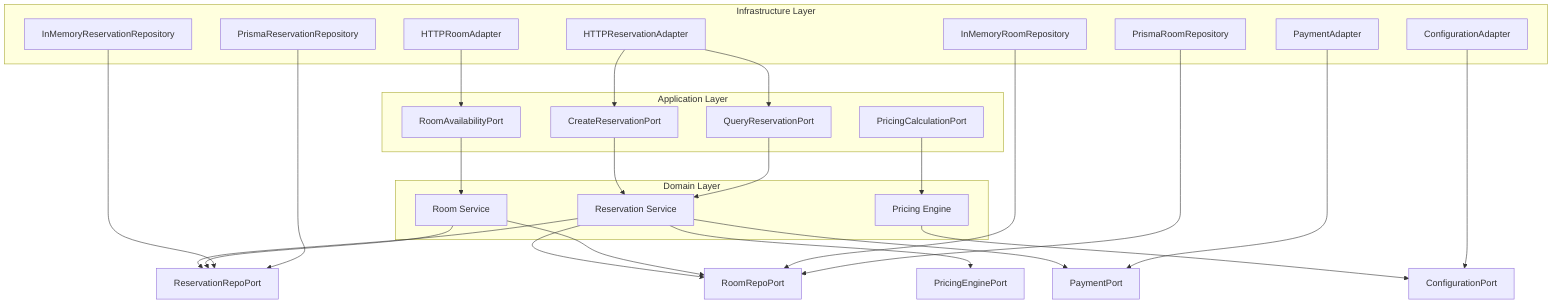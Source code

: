 %% Hexagonal Architecture Diagram for StellarStay Hotels
%% Save as hexagonal-architecture.mmd and open in Mermaid Editor or compatible tool

flowchart TD
    subgraph Domain Layer
        PricingEngine[Pricing Engine]
        ReservationService[Reservation Service]
        RoomService[Room Service]
    end
    subgraph Application Layer
        CreateReservationPort[CreateReservationPort]
        QueryReservationPort[QueryReservationPort]
        RoomAvailabilityPort[RoomAvailabilityPort]
        PricingCalculationPort[PricingCalculationPort]
    end
    subgraph Infrastructure Layer
        HTTPReservationAdapter[HTTPReservationAdapter]
        HTTPRoomAdapter[HTTPRoomAdapter]
        InMemoryReservationRepository[InMemoryReservationRepository]
        PrismaReservationRepository[PrismaReservationRepository]
        InMemoryRoomRepository[InMemoryRoomRepository]
        PrismaRoomRepository[PrismaRoomRepository]
        ConfigurationAdapter[ConfigurationAdapter]
        PaymentAdapter[PaymentAdapter]
    end
    CreateReservationPort --> ReservationService
    QueryReservationPort --> ReservationService
    RoomAvailabilityPort --> RoomService
    PricingCalculationPort --> PricingEngine
    ReservationService --> ReservationRepoPort[ReservationRepoPort]
    ReservationService --> RoomRepoPort[RoomRepoPort]
    ReservationService --> PricingEnginePort[PricingEnginePort]
    ReservationService --> PaymentPort[PaymentPort]
    RoomService --> RoomRepoPort
    RoomService --> ReservationRepoPort
    PricingEngine --> ConfigurationPort[ConfigurationPort]
    HTTPReservationAdapter --> CreateReservationPort
    HTTPReservationAdapter --> QueryReservationPort
    HTTPRoomAdapter --> RoomAvailabilityPort
    InMemoryReservationRepository --> ReservationRepoPort
    PrismaReservationRepository --> ReservationRepoPort
    InMemoryRoomRepository --> RoomRepoPort
    PrismaRoomRepository --> RoomRepoPort
    ConfigurationAdapter --> ConfigurationPort
    PaymentAdapter --> PaymentPort